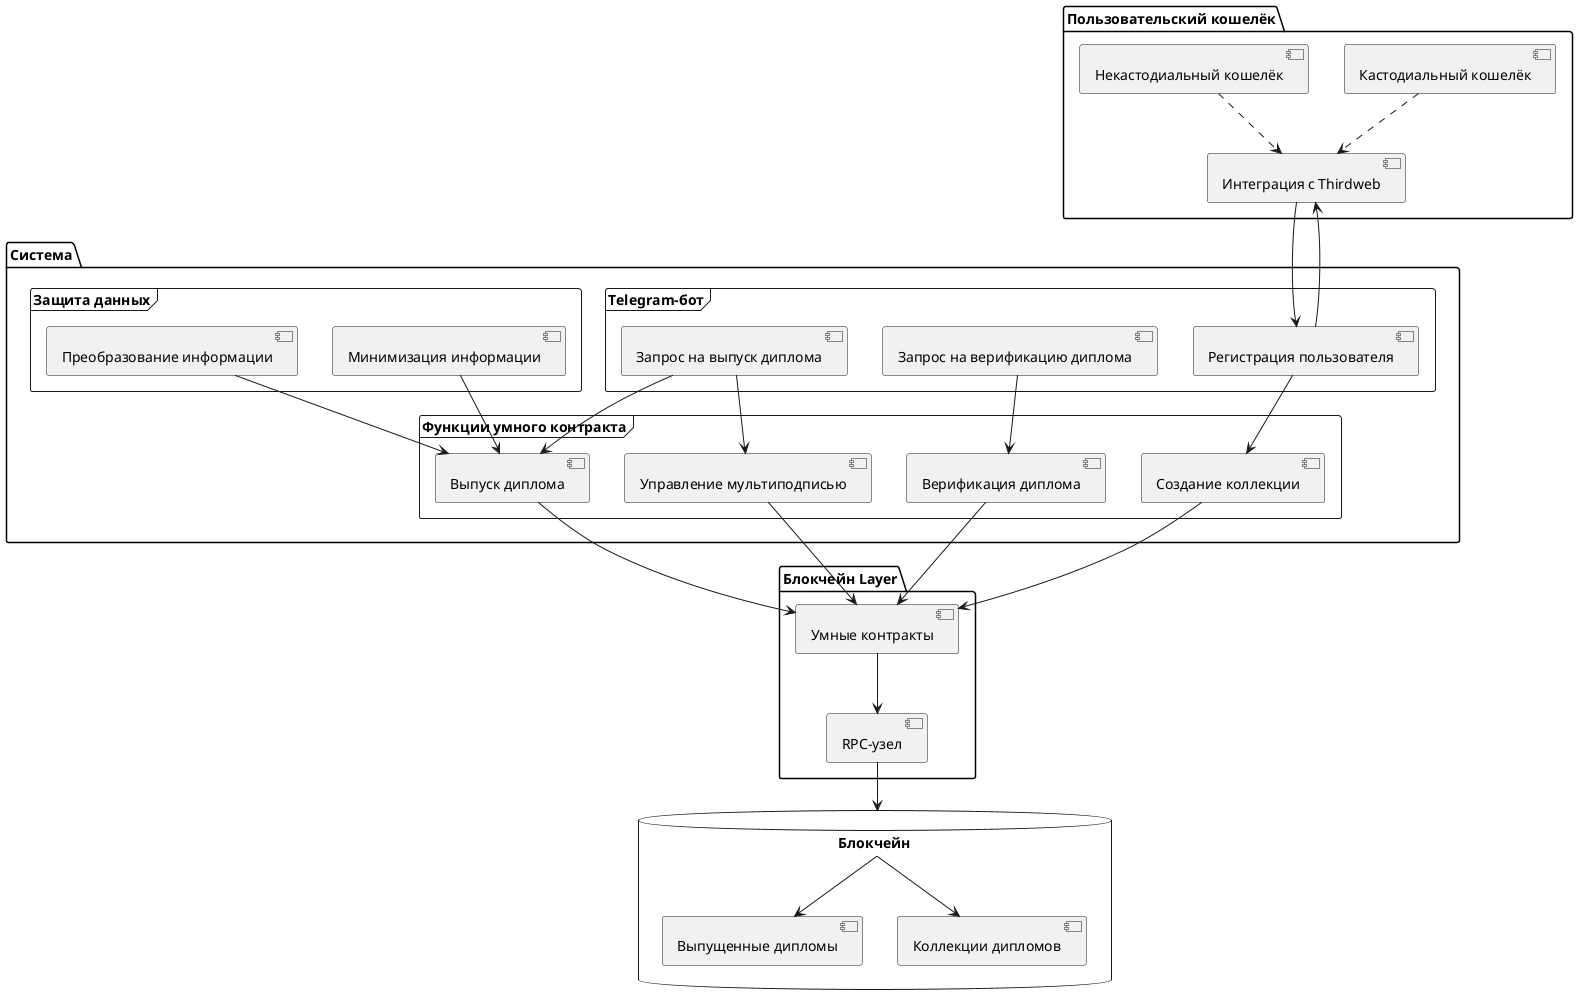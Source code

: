 @startuml sys_arch

package "Блокчейн Layer" {
    [Умные контракты] as SC
    [RPC-узел] as RPC
}

package "Система" {
    frame "Telegram-бот" {
        [Регистрация пользователя]
        [Запрос на выпуск диплома]
        [Запрос на верификацию диплома]
    }
    frame "Функции умного контракта" {
        [Создание коллекции]
        [Выпуск диплома]
        [Верификация диплома]
        [Управление мультиподписью]
    }
    frame "Защита данных" {
        [Преобразование информации]
        [Минимизация информации]
    }
}

package "Пользовательский кошелёк" {
    [Кастодиальный кошелёк]
    [Некастодиальный кошелёк]
    [Интеграция с Thirdweb]
}

database "Блокчейн" {
    [Коллекции дипломов]
    [Выпущенные дипломы]
}

[Регистрация пользователя] --> [Создание коллекции]
[Регистрация пользователя] --> [Интеграция с Thirdweb]
[Запрос на выпуск диплома] --> [Выпуск диплома]
[Запрос на выпуск диплома] --> [Управление мультиподписью]
[Запрос на верификацию диплома] --> [Верификация диплома]

[Создание коллекции] --> SC
[Выпуск диплома] --> SC
[Верификация диплома] --> SC
[Управление мультиподписью] --> SC

[Преобразование информации] --> [Выпуск диплома]
[Минимизация информации] --> [Выпуск диплома]

SC --> RPC
RPC --> [Блокчейн]

[Блокчейн] --> [Коллекции дипломов]
[Блокчейн] --> [Выпущенные дипломы]

[Кастодиальный кошелёк] .down.> [Интеграция с Thirdweb]
[Некастодиальный кошелёк] .down.> [Интеграция с Thirdweb]
[Интеграция с Thirdweb] --> [Регистрация пользователя]

@enduml
